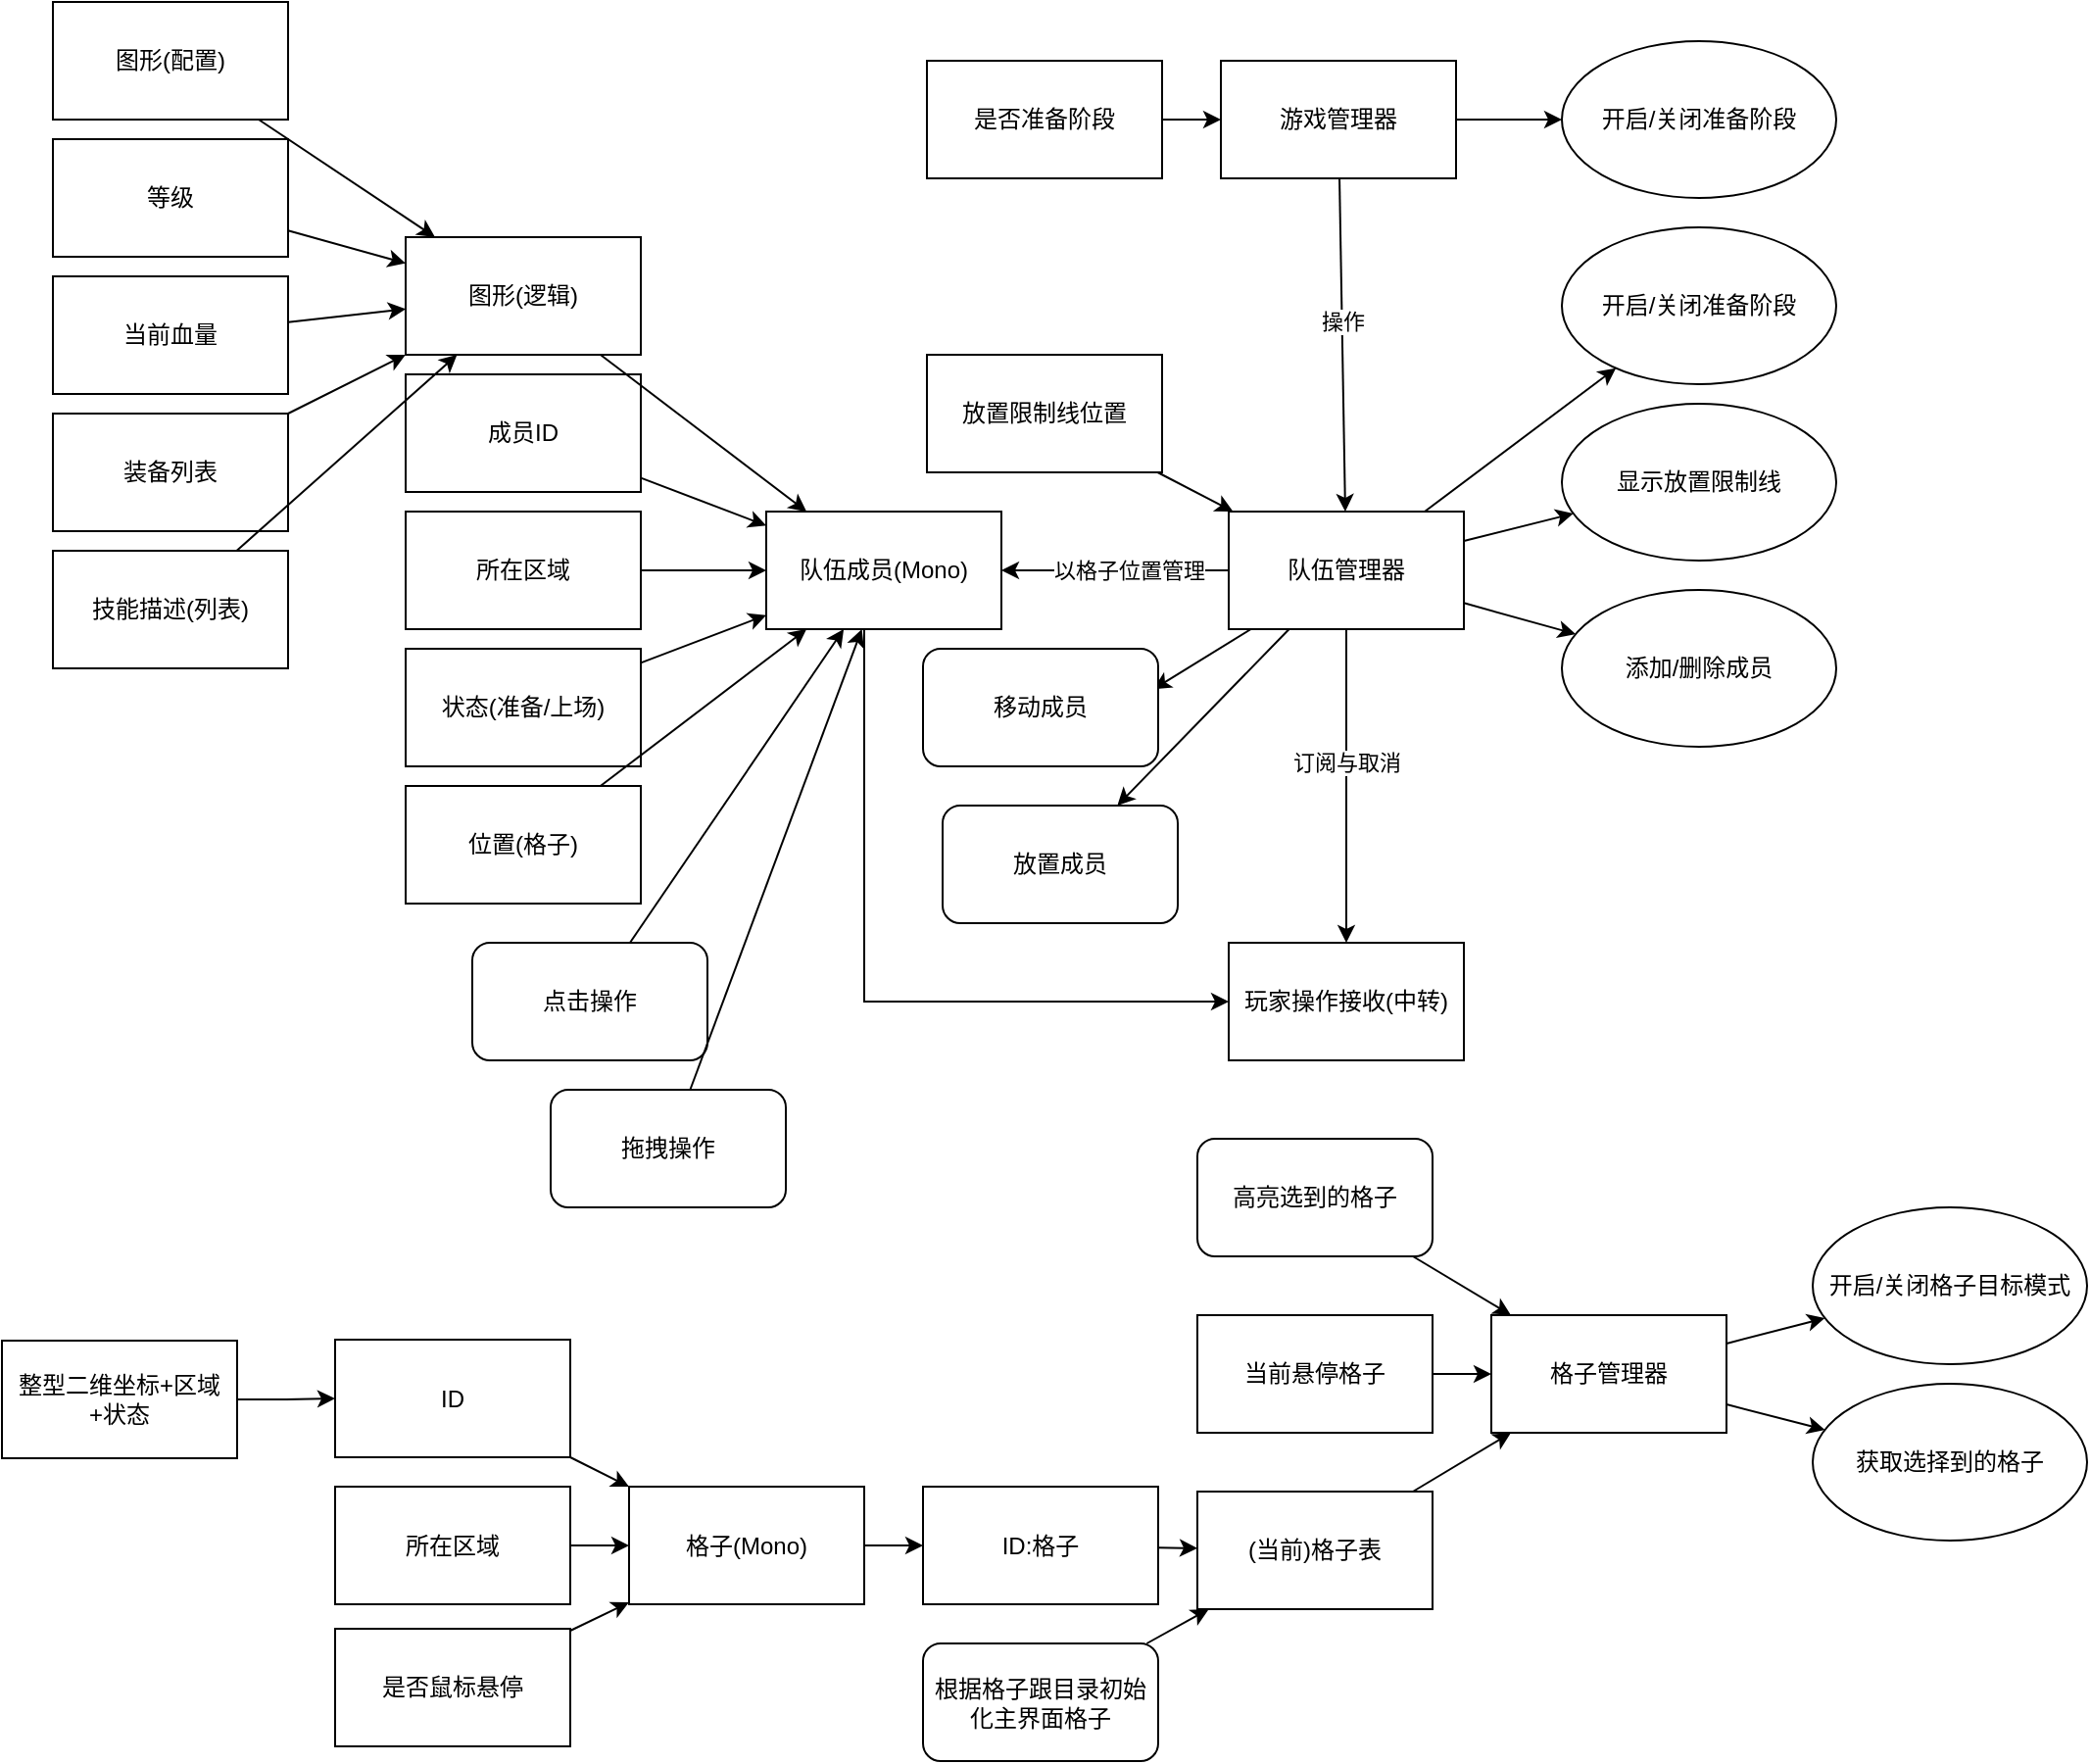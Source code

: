 <mxfile version="24.7.7">
  <diagram name="第 1 页" id="DXKEy2XCEPbKX5Ueyim1">
    <mxGraphModel dx="1386" dy="763" grid="1" gridSize="10" guides="1" tooltips="1" connect="1" arrows="1" fold="1" page="1" pageScale="1" pageWidth="827" pageHeight="1169" math="0" shadow="0">
      <root>
        <mxCell id="0" />
        <mxCell id="1" parent="0" />
        <mxCell id="0UgEiZEZtTs5A30cjNux-41" style="edgeStyle=orthogonalEdgeStyle;rounded=0;orthogonalLoop=1;jettySize=auto;html=1;" edge="1" parent="1" source="vOshjV5ocXOuptOtZkW2-1" target="0UgEiZEZtTs5A30cjNux-29">
          <mxGeometry relative="1" as="geometry">
            <Array as="points">
              <mxPoint x="440" y="530" />
            </Array>
          </mxGeometry>
        </mxCell>
        <mxCell id="vOshjV5ocXOuptOtZkW2-1" value="&lt;font style=&quot;vertical-align: inherit;&quot;&gt;&lt;font style=&quot;vertical-align: inherit;&quot;&gt;&lt;font style=&quot;vertical-align: inherit;&quot;&gt;&lt;font style=&quot;vertical-align: inherit;&quot;&gt;&lt;font style=&quot;vertical-align: inherit;&quot;&gt;&lt;font style=&quot;vertical-align: inherit;&quot;&gt;&lt;font style=&quot;vertical-align: inherit;&quot;&gt;&lt;font style=&quot;vertical-align: inherit;&quot;&gt;队伍成员(Mono)&lt;/font&gt;&lt;/font&gt;&lt;/font&gt;&lt;/font&gt;&lt;/font&gt;&lt;/font&gt;&lt;/font&gt;&lt;/font&gt;" style="rounded=0;whiteSpace=wrap;html=1;" parent="1" vertex="1">
          <mxGeometry x="390" y="280" width="120" height="60" as="geometry" />
        </mxCell>
        <mxCell id="vOshjV5ocXOuptOtZkW2-2" value="&lt;font style=&quot;vertical-align: inherit;&quot;&gt;&lt;font style=&quot;vertical-align: inherit;&quot;&gt;图形(逻辑)&lt;/font&gt;&lt;/font&gt;" style="rounded=0;whiteSpace=wrap;html=1;" parent="1" vertex="1">
          <mxGeometry x="206" y="140" width="120" height="60" as="geometry" />
        </mxCell>
        <mxCell id="vOshjV5ocXOuptOtZkW2-3" value="&lt;font style=&quot;vertical-align: inherit;&quot;&gt;&lt;font style=&quot;vertical-align: inherit;&quot;&gt;&lt;font style=&quot;vertical-align: inherit;&quot;&gt;&lt;font style=&quot;vertical-align: inherit;&quot;&gt;成员ID&lt;/font&gt;&lt;/font&gt;&lt;/font&gt;&lt;/font&gt;" style="rounded=0;whiteSpace=wrap;html=1;" parent="1" vertex="1">
          <mxGeometry x="206" y="210" width="120" height="60" as="geometry" />
        </mxCell>
        <mxCell id="vOshjV5ocXOuptOtZkW2-4" value="&lt;font style=&quot;vertical-align: inherit;&quot;&gt;&lt;font style=&quot;vertical-align: inherit;&quot;&gt;&lt;font style=&quot;vertical-align: inherit;&quot;&gt;&lt;font style=&quot;vertical-align: inherit;&quot;&gt;&lt;font style=&quot;vertical-align: inherit;&quot;&gt;&lt;font style=&quot;vertical-align: inherit;&quot;&gt;所在区域&lt;/font&gt;&lt;/font&gt;&lt;/font&gt;&lt;/font&gt;&lt;/font&gt;&lt;/font&gt;" style="rounded=0;whiteSpace=wrap;html=1;" parent="1" vertex="1">
          <mxGeometry x="206" y="280" width="120" height="60" as="geometry" />
        </mxCell>
        <mxCell id="vOshjV5ocXOuptOtZkW2-5" value="&lt;font style=&quot;vertical-align: inherit;&quot;&gt;&lt;font style=&quot;vertical-align: inherit;&quot;&gt;队伍管理器&lt;/font&gt;&lt;/font&gt;" style="rounded=0;whiteSpace=wrap;html=1;" parent="1" vertex="1">
          <mxGeometry x="626" y="280" width="120" height="60" as="geometry" />
        </mxCell>
        <mxCell id="vOshjV5ocXOuptOtZkW2-6" value="&lt;font style=&quot;vertical-align: inherit;&quot;&gt;&lt;font style=&quot;vertical-align: inherit;&quot;&gt;状态(准备/上场)&lt;/font&gt;&lt;/font&gt;" style="rounded=0;whiteSpace=wrap;html=1;" parent="1" vertex="1">
          <mxGeometry x="206" y="350" width="120" height="60" as="geometry" />
        </mxCell>
        <mxCell id="vOshjV5ocXOuptOtZkW2-7" value="&lt;font style=&quot;vertical-align: inherit;&quot;&gt;&lt;font style=&quot;vertical-align: inherit;&quot;&gt;&lt;font style=&quot;vertical-align: inherit;&quot;&gt;&lt;font style=&quot;vertical-align: inherit;&quot;&gt;&lt;font style=&quot;vertical-align: inherit;&quot;&gt;&lt;font style=&quot;vertical-align: inherit;&quot;&gt;位置(格子)&lt;/font&gt;&lt;/font&gt;&lt;/font&gt;&lt;/font&gt;&lt;/font&gt;&lt;/font&gt;" style="rounded=0;whiteSpace=wrap;html=1;" parent="1" vertex="1">
          <mxGeometry x="206" y="420" width="120" height="60" as="geometry" />
        </mxCell>
        <mxCell id="vOshjV5ocXOuptOtZkW2-8" value="&lt;font style=&quot;vertical-align: inherit;&quot;&gt;&lt;font style=&quot;vertical-align: inherit;&quot;&gt;图形(配置)&lt;/font&gt;&lt;/font&gt;" style="rounded=0;whiteSpace=wrap;html=1;" parent="1" vertex="1">
          <mxGeometry x="26" y="20" width="120" height="60" as="geometry" />
        </mxCell>
        <mxCell id="vOshjV5ocXOuptOtZkW2-9" value="&lt;font style=&quot;vertical-align: inherit;&quot;&gt;&lt;font style=&quot;vertical-align: inherit;&quot;&gt;&lt;font style=&quot;vertical-align: inherit;&quot;&gt;&lt;font style=&quot;vertical-align: inherit;&quot;&gt;等级&lt;/font&gt;&lt;/font&gt;&lt;/font&gt;&lt;/font&gt;" style="rounded=0;whiteSpace=wrap;html=1;" parent="1" vertex="1">
          <mxGeometry x="26" y="90" width="120" height="60" as="geometry" />
        </mxCell>
        <mxCell id="vOshjV5ocXOuptOtZkW2-10" value="&lt;font style=&quot;vertical-align: inherit;&quot;&gt;&lt;font style=&quot;vertical-align: inherit;&quot;&gt;&lt;font style=&quot;vertical-align: inherit;&quot;&gt;&lt;font style=&quot;vertical-align: inherit;&quot;&gt;&lt;font style=&quot;vertical-align: inherit;&quot;&gt;&lt;font style=&quot;vertical-align: inherit;&quot;&gt;当前血量&lt;/font&gt;&lt;/font&gt;&lt;/font&gt;&lt;/font&gt;&lt;/font&gt;&lt;/font&gt;" style="rounded=0;whiteSpace=wrap;html=1;" parent="1" vertex="1">
          <mxGeometry x="26" y="160" width="120" height="60" as="geometry" />
        </mxCell>
        <mxCell id="vOshjV5ocXOuptOtZkW2-11" value="&lt;font style=&quot;vertical-align: inherit;&quot;&gt;&lt;font style=&quot;vertical-align: inherit;&quot;&gt;&lt;font style=&quot;vertical-align: inherit;&quot;&gt;&lt;font style=&quot;vertical-align: inherit;&quot;&gt;&lt;font style=&quot;vertical-align: inherit;&quot;&gt;&lt;font style=&quot;vertical-align: inherit;&quot;&gt;&lt;font style=&quot;vertical-align: inherit;&quot;&gt;&lt;font style=&quot;vertical-align: inherit;&quot;&gt;装备列表&lt;/font&gt;&lt;/font&gt;&lt;/font&gt;&lt;/font&gt;&lt;/font&gt;&lt;/font&gt;&lt;/font&gt;&lt;/font&gt;" style="rounded=0;whiteSpace=wrap;html=1;" parent="1" vertex="1">
          <mxGeometry x="26" y="230" width="120" height="60" as="geometry" />
        </mxCell>
        <mxCell id="vOshjV5ocXOuptOtZkW2-12" value="&lt;font style=&quot;vertical-align: inherit;&quot;&gt;&lt;font style=&quot;vertical-align: inherit;&quot;&gt;&lt;font style=&quot;vertical-align: inherit;&quot;&gt;&lt;font style=&quot;vertical-align: inherit;&quot;&gt;&lt;font style=&quot;vertical-align: inherit;&quot;&gt;&lt;font style=&quot;vertical-align: inherit;&quot;&gt;&lt;font style=&quot;vertical-align: inherit;&quot;&gt;&lt;font style=&quot;vertical-align: inherit;&quot;&gt;&lt;font style=&quot;vertical-align: inherit;&quot;&gt;&lt;font style=&quot;vertical-align: inherit;&quot;&gt;技能描述(列表)&lt;/font&gt;&lt;/font&gt;&lt;/font&gt;&lt;/font&gt;&lt;/font&gt;&lt;/font&gt;&lt;/font&gt;&lt;/font&gt;&lt;/font&gt;&lt;/font&gt;" style="rounded=0;whiteSpace=wrap;html=1;" parent="1" vertex="1">
          <mxGeometry x="26" y="300" width="120" height="60" as="geometry" />
        </mxCell>
        <mxCell id="vOshjV5ocXOuptOtZkW2-13" value="" style="endArrow=classic;html=1;rounded=0;" parent="1" source="vOshjV5ocXOuptOtZkW2-5" target="vOshjV5ocXOuptOtZkW2-1" edge="1">
          <mxGeometry width="50" height="50" relative="1" as="geometry">
            <mxPoint x="536" y="420" as="sourcePoint" />
            <mxPoint x="586" y="370" as="targetPoint" />
          </mxGeometry>
        </mxCell>
        <mxCell id="vOshjV5ocXOuptOtZkW2-14" value="&lt;font style=&quot;vertical-align: inherit;&quot;&gt;&lt;font style=&quot;vertical-align: inherit;&quot;&gt;以格子位置管理&lt;/font&gt;&lt;/font&gt;" style="edgeLabel;html=1;align=center;verticalAlign=middle;resizable=0;points=[];" parent="vOshjV5ocXOuptOtZkW2-13" vertex="1" connectable="0">
          <mxGeometry x="0.167" y="1" relative="1" as="geometry">
            <mxPoint x="16" y="-1" as="offset" />
          </mxGeometry>
        </mxCell>
        <mxCell id="vOshjV5ocXOuptOtZkW2-15" value="" style="endArrow=classic;html=1;rounded=0;" parent="1" source="vOshjV5ocXOuptOtZkW2-2" target="vOshjV5ocXOuptOtZkW2-1" edge="1">
          <mxGeometry width="50" height="50" relative="1" as="geometry">
            <mxPoint x="396" y="250" as="sourcePoint" />
            <mxPoint x="566" y="180" as="targetPoint" />
          </mxGeometry>
        </mxCell>
        <mxCell id="vOshjV5ocXOuptOtZkW2-16" value="" style="endArrow=classic;html=1;rounded=0;" parent="1" source="vOshjV5ocXOuptOtZkW2-3" target="vOshjV5ocXOuptOtZkW2-1" edge="1">
          <mxGeometry width="50" height="50" relative="1" as="geometry">
            <mxPoint x="315" y="210" as="sourcePoint" />
            <mxPoint x="421" y="290" as="targetPoint" />
          </mxGeometry>
        </mxCell>
        <mxCell id="vOshjV5ocXOuptOtZkW2-17" value="" style="endArrow=classic;html=1;rounded=0;" parent="1" source="vOshjV5ocXOuptOtZkW2-4" target="vOshjV5ocXOuptOtZkW2-1" edge="1">
          <mxGeometry width="50" height="50" relative="1" as="geometry">
            <mxPoint x="336" y="273" as="sourcePoint" />
            <mxPoint x="400" y="297" as="targetPoint" />
          </mxGeometry>
        </mxCell>
        <mxCell id="vOshjV5ocXOuptOtZkW2-18" value="" style="endArrow=classic;html=1;rounded=0;" parent="1" source="vOshjV5ocXOuptOtZkW2-6" target="vOshjV5ocXOuptOtZkW2-1" edge="1">
          <mxGeometry width="50" height="50" relative="1" as="geometry">
            <mxPoint x="336" y="320" as="sourcePoint" />
            <mxPoint x="400" y="320" as="targetPoint" />
          </mxGeometry>
        </mxCell>
        <mxCell id="vOshjV5ocXOuptOtZkW2-19" value="" style="endArrow=classic;html=1;rounded=0;" parent="1" source="vOshjV5ocXOuptOtZkW2-7" target="vOshjV5ocXOuptOtZkW2-1" edge="1">
          <mxGeometry width="50" height="50" relative="1" as="geometry">
            <mxPoint x="336" y="367" as="sourcePoint" />
            <mxPoint x="400" y="343" as="targetPoint" />
          </mxGeometry>
        </mxCell>
        <mxCell id="vOshjV5ocXOuptOtZkW2-20" value="" style="endArrow=classic;html=1;rounded=0;" parent="1" source="vOshjV5ocXOuptOtZkW2-8" target="vOshjV5ocXOuptOtZkW2-2" edge="1">
          <mxGeometry width="50" height="50" relative="1" as="geometry">
            <mxPoint x="315" y="210" as="sourcePoint" />
            <mxPoint x="421" y="290" as="targetPoint" />
          </mxGeometry>
        </mxCell>
        <mxCell id="vOshjV5ocXOuptOtZkW2-21" value="" style="endArrow=classic;html=1;rounded=0;" parent="1" source="vOshjV5ocXOuptOtZkW2-9" target="vOshjV5ocXOuptOtZkW2-2" edge="1">
          <mxGeometry width="50" height="50" relative="1" as="geometry">
            <mxPoint x="141" y="90" as="sourcePoint" />
            <mxPoint x="231" y="150" as="targetPoint" />
          </mxGeometry>
        </mxCell>
        <mxCell id="vOshjV5ocXOuptOtZkW2-22" value="" style="endArrow=classic;html=1;rounded=0;" parent="1" source="vOshjV5ocXOuptOtZkW2-10" target="vOshjV5ocXOuptOtZkW2-2" edge="1">
          <mxGeometry width="50" height="50" relative="1" as="geometry">
            <mxPoint x="156" y="147" as="sourcePoint" />
            <mxPoint x="216" y="163" as="targetPoint" />
          </mxGeometry>
        </mxCell>
        <mxCell id="vOshjV5ocXOuptOtZkW2-23" value="" style="endArrow=classic;html=1;rounded=0;" parent="1" source="vOshjV5ocXOuptOtZkW2-11" target="vOshjV5ocXOuptOtZkW2-2" edge="1">
          <mxGeometry width="50" height="50" relative="1" as="geometry">
            <mxPoint x="156" y="193" as="sourcePoint" />
            <mxPoint x="216" y="187" as="targetPoint" />
          </mxGeometry>
        </mxCell>
        <mxCell id="vOshjV5ocXOuptOtZkW2-25" value="" style="endArrow=classic;html=1;rounded=0;" parent="1" source="vOshjV5ocXOuptOtZkW2-12" target="vOshjV5ocXOuptOtZkW2-2" edge="1">
          <mxGeometry width="50" height="50" relative="1" as="geometry">
            <mxPoint x="156" y="240" as="sourcePoint" />
            <mxPoint x="216" y="210" as="targetPoint" />
          </mxGeometry>
        </mxCell>
        <mxCell id="vOshjV5ocXOuptOtZkW2-26" value="&lt;font style=&quot;vertical-align: inherit;&quot;&gt;&lt;font style=&quot;vertical-align: inherit;&quot;&gt;格子管理器&lt;/font&gt;&lt;/font&gt;" style="rounded=0;whiteSpace=wrap;html=1;" parent="1" vertex="1">
          <mxGeometry x="760" y="690" width="120" height="60" as="geometry" />
        </mxCell>
        <mxCell id="vOshjV5ocXOuptOtZkW2-27" value="&lt;font style=&quot;vertical-align: inherit;&quot;&gt;&lt;font style=&quot;vertical-align: inherit;&quot;&gt;&lt;font style=&quot;vertical-align: inherit;&quot;&gt;&lt;font style=&quot;vertical-align: inherit;&quot;&gt;开启/关闭格子目标模式&lt;/font&gt;&lt;/font&gt;&lt;/font&gt;&lt;/font&gt;" style="ellipse;whiteSpace=wrap;html=1;" parent="1" vertex="1">
          <mxGeometry x="924" y="635" width="140" height="80" as="geometry" />
        </mxCell>
        <mxCell id="vOshjV5ocXOuptOtZkW2-28" value="&lt;font style=&quot;vertical-align: inherit;&quot;&gt;&lt;font style=&quot;vertical-align: inherit;&quot;&gt;&lt;font style=&quot;vertical-align: inherit;&quot;&gt;&lt;font style=&quot;vertical-align: inherit;&quot;&gt;获取选择到的格子&lt;/font&gt;&lt;/font&gt;&lt;/font&gt;&lt;/font&gt;" style="ellipse;whiteSpace=wrap;html=1;" parent="1" vertex="1">
          <mxGeometry x="924" y="725" width="140" height="80" as="geometry" />
        </mxCell>
        <mxCell id="vOshjV5ocXOuptOtZkW2-29" value="高亮选到的格子" style="rounded=1;whiteSpace=wrap;html=1;" parent="1" vertex="1">
          <mxGeometry x="610" y="600" width="120" height="60" as="geometry" />
        </mxCell>
        <mxCell id="vOshjV5ocXOuptOtZkW2-30" value="&lt;font style=&quot;vertical-align: inherit;&quot;&gt;&lt;font style=&quot;vertical-align: inherit;&quot;&gt;&lt;font style=&quot;vertical-align: inherit;&quot;&gt;&lt;font style=&quot;vertical-align: inherit;&quot;&gt;ID:格子&lt;/font&gt;&lt;/font&gt;&lt;/font&gt;&lt;/font&gt;" style="rounded=0;whiteSpace=wrap;html=1;" parent="1" vertex="1">
          <mxGeometry x="470" y="777.5" width="120" height="60" as="geometry" />
        </mxCell>
        <mxCell id="vOshjV5ocXOuptOtZkW2-31" value="&lt;font style=&quot;vertical-align: inherit;&quot;&gt;&lt;font style=&quot;vertical-align: inherit;&quot;&gt;&lt;font style=&quot;vertical-align: inherit;&quot;&gt;&lt;font style=&quot;vertical-align: inherit;&quot;&gt;格子(Mono)&lt;/font&gt;&lt;/font&gt;&lt;/font&gt;&lt;/font&gt;" style="rounded=0;whiteSpace=wrap;html=1;" parent="1" vertex="1">
          <mxGeometry x="320" y="777.5" width="120" height="60" as="geometry" />
        </mxCell>
        <mxCell id="vOshjV5ocXOuptOtZkW2-32" value="&lt;font style=&quot;vertical-align: inherit;&quot;&gt;&lt;font style=&quot;vertical-align: inherit;&quot;&gt;&lt;font style=&quot;vertical-align: inherit;&quot;&gt;&lt;font style=&quot;vertical-align: inherit;&quot;&gt;ID&lt;/font&gt;&lt;/font&gt;&lt;/font&gt;&lt;/font&gt;" style="rounded=0;whiteSpace=wrap;html=1;" parent="1" vertex="1">
          <mxGeometry x="170" y="702.5" width="120" height="60" as="geometry" />
        </mxCell>
        <mxCell id="vOshjV5ocXOuptOtZkW2-33" value="&lt;font style=&quot;vertical-align: inherit;&quot;&gt;&lt;font style=&quot;vertical-align: inherit;&quot;&gt;&lt;font style=&quot;vertical-align: inherit;&quot;&gt;&lt;font style=&quot;vertical-align: inherit;&quot;&gt;&lt;font style=&quot;vertical-align: inherit;&quot;&gt;&lt;font style=&quot;vertical-align: inherit;&quot;&gt;所在区域&lt;/font&gt;&lt;/font&gt;&lt;/font&gt;&lt;/font&gt;&lt;/font&gt;&lt;/font&gt;" style="rounded=0;whiteSpace=wrap;html=1;" parent="1" vertex="1">
          <mxGeometry x="170" y="777.5" width="120" height="60" as="geometry" />
        </mxCell>
        <mxCell id="vOshjV5ocXOuptOtZkW2-35" value="&lt;font style=&quot;vertical-align: inherit;&quot;&gt;&lt;font style=&quot;vertical-align: inherit;&quot;&gt;&lt;font style=&quot;vertical-align: inherit;&quot;&gt;&lt;font style=&quot;vertical-align: inherit;&quot;&gt;&lt;font style=&quot;vertical-align: inherit;&quot;&gt;&lt;font style=&quot;vertical-align: inherit;&quot;&gt;&lt;font style=&quot;vertical-align: inherit;&quot;&gt;&lt;font style=&quot;vertical-align: inherit;&quot;&gt;当前悬停格子&lt;/font&gt;&lt;/font&gt;&lt;/font&gt;&lt;/font&gt;&lt;/font&gt;&lt;/font&gt;&lt;/font&gt;&lt;/font&gt;" style="rounded=0;whiteSpace=wrap;html=1;" parent="1" vertex="1">
          <mxGeometry x="610" y="690" width="120" height="60" as="geometry" />
        </mxCell>
        <mxCell id="0UgEiZEZtTs5A30cjNux-1" value="根据格子跟目录初始化主界面格子" style="rounded=1;whiteSpace=wrap;html=1;" vertex="1" parent="1">
          <mxGeometry x="470" y="857.5" width="120" height="60" as="geometry" />
        </mxCell>
        <mxCell id="0UgEiZEZtTs5A30cjNux-2" value="&lt;font style=&quot;vertical-align: inherit;&quot;&gt;&lt;font style=&quot;vertical-align: inherit;&quot;&gt;&lt;font style=&quot;vertical-align: inherit;&quot;&gt;&lt;font style=&quot;vertical-align: inherit;&quot;&gt;&lt;font style=&quot;vertical-align: inherit;&quot;&gt;&lt;font style=&quot;vertical-align: inherit;&quot;&gt;&lt;font style=&quot;vertical-align: inherit;&quot;&gt;&lt;font style=&quot;vertical-align: inherit;&quot;&gt;(当前)格子表&lt;/font&gt;&lt;/font&gt;&lt;/font&gt;&lt;/font&gt;&lt;/font&gt;&lt;/font&gt;&lt;/font&gt;&lt;/font&gt;" style="rounded=0;whiteSpace=wrap;html=1;" vertex="1" parent="1">
          <mxGeometry x="610" y="780" width="120" height="60" as="geometry" />
        </mxCell>
        <mxCell id="0UgEiZEZtTs5A30cjNux-3" value="是否鼠标悬停" style="rounded=0;whiteSpace=wrap;html=1;" vertex="1" parent="1">
          <mxGeometry x="170" y="850" width="120" height="60" as="geometry" />
        </mxCell>
        <mxCell id="0UgEiZEZtTs5A30cjNux-4" value="" style="endArrow=classic;html=1;rounded=0;" edge="1" parent="1" source="vOshjV5ocXOuptOtZkW2-26" target="vOshjV5ocXOuptOtZkW2-27">
          <mxGeometry width="50" height="50" relative="1" as="geometry">
            <mxPoint x="910" y="880" as="sourcePoint" />
            <mxPoint x="960" y="830" as="targetPoint" />
          </mxGeometry>
        </mxCell>
        <mxCell id="0UgEiZEZtTs5A30cjNux-5" value="" style="endArrow=classic;html=1;rounded=0;" edge="1" parent="1" source="vOshjV5ocXOuptOtZkW2-26" target="vOshjV5ocXOuptOtZkW2-28">
          <mxGeometry width="50" height="50" relative="1" as="geometry">
            <mxPoint x="890" y="714" as="sourcePoint" />
            <mxPoint x="940" y="701" as="targetPoint" />
          </mxGeometry>
        </mxCell>
        <mxCell id="0UgEiZEZtTs5A30cjNux-6" value="" style="endArrow=classic;html=1;rounded=0;" edge="1" parent="1" source="vOshjV5ocXOuptOtZkW2-29" target="vOshjV5ocXOuptOtZkW2-26">
          <mxGeometry width="50" height="50" relative="1" as="geometry">
            <mxPoint x="890" y="746" as="sourcePoint" />
            <mxPoint x="940" y="759" as="targetPoint" />
          </mxGeometry>
        </mxCell>
        <mxCell id="0UgEiZEZtTs5A30cjNux-7" value="" style="endArrow=classic;html=1;rounded=0;" edge="1" parent="1" source="vOshjV5ocXOuptOtZkW2-35" target="vOshjV5ocXOuptOtZkW2-26">
          <mxGeometry width="50" height="50" relative="1" as="geometry">
            <mxPoint x="730" y="670" as="sourcePoint" />
            <mxPoint x="780" y="700" as="targetPoint" />
          </mxGeometry>
        </mxCell>
        <mxCell id="0UgEiZEZtTs5A30cjNux-8" value="" style="endArrow=classic;html=1;rounded=0;" edge="1" parent="1" source="0UgEiZEZtTs5A30cjNux-2" target="vOshjV5ocXOuptOtZkW2-26">
          <mxGeometry width="50" height="50" relative="1" as="geometry">
            <mxPoint x="740" y="730" as="sourcePoint" />
            <mxPoint x="770" y="730" as="targetPoint" />
          </mxGeometry>
        </mxCell>
        <mxCell id="0UgEiZEZtTs5A30cjNux-10" value="" style="endArrow=classic;html=1;rounded=0;" edge="1" parent="1" source="vOshjV5ocXOuptOtZkW2-30" target="0UgEiZEZtTs5A30cjNux-2">
          <mxGeometry width="50" height="50" relative="1" as="geometry">
            <mxPoint x="730" y="790" as="sourcePoint" />
            <mxPoint x="780" y="760" as="targetPoint" />
          </mxGeometry>
        </mxCell>
        <mxCell id="0UgEiZEZtTs5A30cjNux-11" value="" style="endArrow=classic;html=1;rounded=0;" edge="1" parent="1" source="0UgEiZEZtTs5A30cjNux-1" target="0UgEiZEZtTs5A30cjNux-2">
          <mxGeometry width="50" height="50" relative="1" as="geometry">
            <mxPoint x="600" y="819" as="sourcePoint" />
            <mxPoint x="620" y="819" as="targetPoint" />
          </mxGeometry>
        </mxCell>
        <mxCell id="0UgEiZEZtTs5A30cjNux-12" value="" style="endArrow=classic;html=1;rounded=0;" edge="1" parent="1" source="vOshjV5ocXOuptOtZkW2-31" target="vOshjV5ocXOuptOtZkW2-30">
          <mxGeometry width="50" height="50" relative="1" as="geometry">
            <mxPoint x="594" y="868" as="sourcePoint" />
            <mxPoint x="626" y="850" as="targetPoint" />
          </mxGeometry>
        </mxCell>
        <mxCell id="0UgEiZEZtTs5A30cjNux-13" value="" style="endArrow=classic;html=1;rounded=0;" edge="1" parent="1" source="vOshjV5ocXOuptOtZkW2-32" target="vOshjV5ocXOuptOtZkW2-31">
          <mxGeometry width="50" height="50" relative="1" as="geometry">
            <mxPoint x="450" y="818" as="sourcePoint" />
            <mxPoint x="480" y="818" as="targetPoint" />
          </mxGeometry>
        </mxCell>
        <mxCell id="0UgEiZEZtTs5A30cjNux-14" value="" style="endArrow=classic;html=1;rounded=0;" edge="1" parent="1" source="vOshjV5ocXOuptOtZkW2-33" target="vOshjV5ocXOuptOtZkW2-31">
          <mxGeometry width="50" height="50" relative="1" as="geometry">
            <mxPoint x="300" y="773" as="sourcePoint" />
            <mxPoint x="330" y="788" as="targetPoint" />
          </mxGeometry>
        </mxCell>
        <mxCell id="0UgEiZEZtTs5A30cjNux-15" value="" style="endArrow=classic;html=1;rounded=0;" edge="1" parent="1" source="0UgEiZEZtTs5A30cjNux-3" target="vOshjV5ocXOuptOtZkW2-31">
          <mxGeometry width="50" height="50" relative="1" as="geometry">
            <mxPoint x="300" y="818" as="sourcePoint" />
            <mxPoint x="330" y="818" as="targetPoint" />
          </mxGeometry>
        </mxCell>
        <mxCell id="0UgEiZEZtTs5A30cjNux-17" style="edgeStyle=orthogonalEdgeStyle;rounded=0;orthogonalLoop=1;jettySize=auto;html=1;" edge="1" parent="1" source="0UgEiZEZtTs5A30cjNux-16" target="vOshjV5ocXOuptOtZkW2-32">
          <mxGeometry relative="1" as="geometry" />
        </mxCell>
        <mxCell id="0UgEiZEZtTs5A30cjNux-16" value="整型二维坐标+区域+状态" style="rounded=0;whiteSpace=wrap;html=1;" vertex="1" parent="1">
          <mxGeometry y="703" width="120" height="60" as="geometry" />
        </mxCell>
        <mxCell id="0UgEiZEZtTs5A30cjNux-18" value="&lt;font style=&quot;vertical-align: inherit;&quot;&gt;&lt;font style=&quot;vertical-align: inherit;&quot;&gt;&lt;font style=&quot;vertical-align: inherit;&quot;&gt;&lt;font style=&quot;vertical-align: inherit;&quot;&gt;开启/关闭准备阶段&lt;/font&gt;&lt;/font&gt;&lt;/font&gt;&lt;/font&gt;" style="ellipse;whiteSpace=wrap;html=1;" vertex="1" parent="1">
          <mxGeometry x="796" y="40" width="140" height="80" as="geometry" />
        </mxCell>
        <mxCell id="0UgEiZEZtTs5A30cjNux-19" value="" style="endArrow=classic;html=1;rounded=0;" edge="1" parent="1" source="0UgEiZEZtTs5A30cjNux-26" target="0UgEiZEZtTs5A30cjNux-18">
          <mxGeometry width="50" height="50" relative="1" as="geometry">
            <mxPoint x="752" y="-246" as="sourcePoint" />
            <mxPoint x="802" y="-259" as="targetPoint" />
          </mxGeometry>
        </mxCell>
        <mxCell id="0UgEiZEZtTs5A30cjNux-20" value="是否准备阶段" style="rounded=0;whiteSpace=wrap;html=1;" vertex="1" parent="1">
          <mxGeometry x="472" y="50" width="120" height="60" as="geometry" />
        </mxCell>
        <mxCell id="0UgEiZEZtTs5A30cjNux-21" value="放置限制线位置" style="rounded=0;whiteSpace=wrap;html=1;" vertex="1" parent="1">
          <mxGeometry x="472" y="200" width="120" height="60" as="geometry" />
        </mxCell>
        <mxCell id="0UgEiZEZtTs5A30cjNux-22" value="" style="endArrow=classic;html=1;rounded=0;" edge="1" parent="1" source="0UgEiZEZtTs5A30cjNux-20" target="0UgEiZEZtTs5A30cjNux-26">
          <mxGeometry width="50" height="50" relative="1" as="geometry">
            <mxPoint x="92" y="140" as="sourcePoint" />
            <mxPoint x="142" y="110" as="targetPoint" />
          </mxGeometry>
        </mxCell>
        <mxCell id="0UgEiZEZtTs5A30cjNux-23" value="" style="endArrow=classic;html=1;rounded=0;" edge="1" parent="1" source="0UgEiZEZtTs5A30cjNux-21" target="vOshjV5ocXOuptOtZkW2-5">
          <mxGeometry width="50" height="50" relative="1" as="geometry">
            <mxPoint x="186" y="788" as="sourcePoint" />
            <mxPoint x="256" y="680" as="targetPoint" />
          </mxGeometry>
        </mxCell>
        <mxCell id="0UgEiZEZtTs5A30cjNux-24" value="&lt;font style=&quot;vertical-align: inherit;&quot;&gt;&lt;font style=&quot;vertical-align: inherit;&quot;&gt;&lt;font style=&quot;vertical-align: inherit;&quot;&gt;&lt;font style=&quot;vertical-align: inherit;&quot;&gt;显示放置限制线&lt;/font&gt;&lt;/font&gt;&lt;/font&gt;&lt;/font&gt;" style="ellipse;whiteSpace=wrap;html=1;" vertex="1" parent="1">
          <mxGeometry x="796" y="225" width="140" height="80" as="geometry" />
        </mxCell>
        <mxCell id="0UgEiZEZtTs5A30cjNux-25" value="" style="endArrow=classic;html=1;rounded=0;" edge="1" parent="1" source="vOshjV5ocXOuptOtZkW2-5" target="0UgEiZEZtTs5A30cjNux-24">
          <mxGeometry width="50" height="50" relative="1" as="geometry">
            <mxPoint x="890" y="746" as="sourcePoint" />
            <mxPoint x="940" y="759" as="targetPoint" />
          </mxGeometry>
        </mxCell>
        <mxCell id="0UgEiZEZtTs5A30cjNux-26" value="游戏管理器" style="rounded=0;whiteSpace=wrap;html=1;" vertex="1" parent="1">
          <mxGeometry x="622" y="50" width="120" height="60" as="geometry" />
        </mxCell>
        <mxCell id="0UgEiZEZtTs5A30cjNux-27" value="&lt;font style=&quot;vertical-align: inherit;&quot;&gt;&lt;font style=&quot;vertical-align: inherit;&quot;&gt;&lt;font style=&quot;vertical-align: inherit;&quot;&gt;&lt;font style=&quot;vertical-align: inherit;&quot;&gt;开启/关闭准备阶段&lt;/font&gt;&lt;/font&gt;&lt;/font&gt;&lt;/font&gt;" style="ellipse;whiteSpace=wrap;html=1;" vertex="1" parent="1">
          <mxGeometry x="796" y="135" width="140" height="80" as="geometry" />
        </mxCell>
        <mxCell id="0UgEiZEZtTs5A30cjNux-28" value="" style="endArrow=classic;html=1;rounded=0;" edge="1" parent="1" source="vOshjV5ocXOuptOtZkW2-5" target="0UgEiZEZtTs5A30cjNux-27">
          <mxGeometry width="50" height="50" relative="1" as="geometry">
            <mxPoint x="596" y="370" as="sourcePoint" />
            <mxPoint x="636" y="350" as="targetPoint" />
          </mxGeometry>
        </mxCell>
        <mxCell id="0UgEiZEZtTs5A30cjNux-29" value="&lt;font style=&quot;vertical-align: inherit;&quot;&gt;&lt;font style=&quot;vertical-align: inherit;&quot;&gt;玩家操作接收(中转)&lt;/font&gt;&lt;/font&gt;" style="rounded=0;whiteSpace=wrap;html=1;" vertex="1" parent="1">
          <mxGeometry x="626" y="500" width="120" height="60" as="geometry" />
        </mxCell>
        <mxCell id="0UgEiZEZtTs5A30cjNux-30" value="" style="endArrow=classic;html=1;rounded=0;" edge="1" parent="1" source="vOshjV5ocXOuptOtZkW2-5" target="0UgEiZEZtTs5A30cjNux-29">
          <mxGeometry width="50" height="50" relative="1" as="geometry">
            <mxPoint x="596" y="370" as="sourcePoint" />
            <mxPoint x="636" y="350" as="targetPoint" />
          </mxGeometry>
        </mxCell>
        <mxCell id="0UgEiZEZtTs5A30cjNux-31" value="订阅与取消" style="edgeLabel;html=1;align=center;verticalAlign=middle;resizable=0;points=[];" vertex="1" connectable="0" parent="0UgEiZEZtTs5A30cjNux-30">
          <mxGeometry x="-0.148" relative="1" as="geometry">
            <mxPoint as="offset" />
          </mxGeometry>
        </mxCell>
        <mxCell id="0UgEiZEZtTs5A30cjNux-32" value="" style="endArrow=classic;html=1;rounded=0;" edge="1" parent="1" source="0UgEiZEZtTs5A30cjNux-26" target="vOshjV5ocXOuptOtZkW2-5">
          <mxGeometry width="50" height="50" relative="1" as="geometry">
            <mxPoint x="696" y="350" as="sourcePoint" />
            <mxPoint x="696" y="505" as="targetPoint" />
          </mxGeometry>
        </mxCell>
        <mxCell id="0UgEiZEZtTs5A30cjNux-33" value="操作" style="edgeLabel;html=1;align=center;verticalAlign=middle;resizable=0;points=[];" vertex="1" connectable="0" parent="0UgEiZEZtTs5A30cjNux-32">
          <mxGeometry x="-0.148" relative="1" as="geometry">
            <mxPoint as="offset" />
          </mxGeometry>
        </mxCell>
        <mxCell id="0UgEiZEZtTs5A30cjNux-37" value="点击操作" style="rounded=1;whiteSpace=wrap;html=1;" vertex="1" parent="1">
          <mxGeometry x="240" y="500" width="120" height="60" as="geometry" />
        </mxCell>
        <mxCell id="0UgEiZEZtTs5A30cjNux-38" value="拖拽操作" style="rounded=1;whiteSpace=wrap;html=1;" vertex="1" parent="1">
          <mxGeometry x="280" y="575" width="120" height="60" as="geometry" />
        </mxCell>
        <mxCell id="0UgEiZEZtTs5A30cjNux-39" value="" style="endArrow=classic;html=1;rounded=0;" edge="1" parent="1" source="0UgEiZEZtTs5A30cjNux-37" target="vOshjV5ocXOuptOtZkW2-1">
          <mxGeometry width="50" height="50" relative="1" as="geometry">
            <mxPoint x="315" y="430" as="sourcePoint" />
            <mxPoint x="421" y="350" as="targetPoint" />
          </mxGeometry>
        </mxCell>
        <mxCell id="0UgEiZEZtTs5A30cjNux-40" value="" style="endArrow=classic;html=1;rounded=0;" edge="1" parent="1" source="0UgEiZEZtTs5A30cjNux-38" target="vOshjV5ocXOuptOtZkW2-1">
          <mxGeometry width="50" height="50" relative="1" as="geometry">
            <mxPoint x="330" y="510" as="sourcePoint" />
            <mxPoint x="440" y="350" as="targetPoint" />
          </mxGeometry>
        </mxCell>
        <mxCell id="0UgEiZEZtTs5A30cjNux-44" value="" style="endArrow=classic;html=1;rounded=0;" edge="1" parent="1" source="vOshjV5ocXOuptOtZkW2-5">
          <mxGeometry width="50" height="50" relative="1" as="geometry">
            <mxPoint x="756" y="327" as="sourcePoint" />
            <mxPoint x="587.588" y="370.665" as="targetPoint" />
          </mxGeometry>
        </mxCell>
        <mxCell id="0UgEiZEZtTs5A30cjNux-45" value="添加/删除成员" style="ellipse;whiteSpace=wrap;html=1;" vertex="1" parent="1">
          <mxGeometry x="796" y="320" width="140" height="80" as="geometry" />
        </mxCell>
        <mxCell id="0UgEiZEZtTs5A30cjNux-46" value="" style="endArrow=classic;html=1;rounded=0;" edge="1" parent="1" source="vOshjV5ocXOuptOtZkW2-5" target="0UgEiZEZtTs5A30cjNux-45">
          <mxGeometry width="50" height="50" relative="1" as="geometry">
            <mxPoint x="745" y="350" as="sourcePoint" />
            <mxPoint x="828" y="401" as="targetPoint" />
          </mxGeometry>
        </mxCell>
        <mxCell id="0UgEiZEZtTs5A30cjNux-47" value="移动成员" style="rounded=1;whiteSpace=wrap;html=1;" vertex="1" parent="1">
          <mxGeometry x="470" y="350" width="120" height="60" as="geometry" />
        </mxCell>
        <mxCell id="0UgEiZEZtTs5A30cjNux-48" value="放置成员" style="rounded=1;whiteSpace=wrap;html=1;" vertex="1" parent="1">
          <mxGeometry x="480" y="430" width="120" height="60" as="geometry" />
        </mxCell>
        <mxCell id="0UgEiZEZtTs5A30cjNux-49" value="" style="endArrow=classic;html=1;rounded=0;" edge="1" parent="1" source="vOshjV5ocXOuptOtZkW2-5" target="0UgEiZEZtTs5A30cjNux-48">
          <mxGeometry width="50" height="50" relative="1" as="geometry">
            <mxPoint x="647" y="350" as="sourcePoint" />
            <mxPoint x="597.588" y="380.665" as="targetPoint" />
          </mxGeometry>
        </mxCell>
      </root>
    </mxGraphModel>
  </diagram>
</mxfile>
